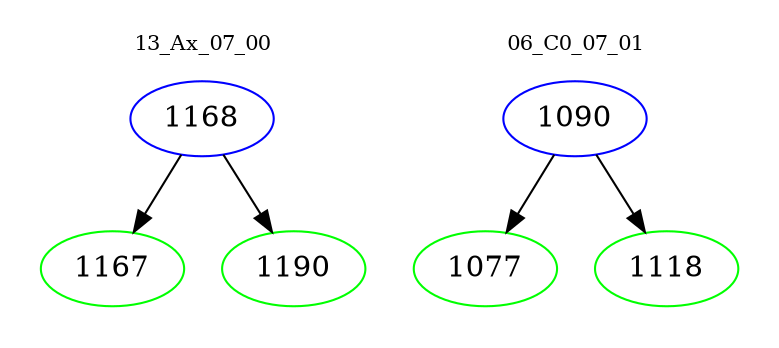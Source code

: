 digraph{
subgraph cluster_0 {
color = white
label = "13_Ax_07_00";
fontsize=10;
T0_1168 [label="1168", color="blue"]
T0_1168 -> T0_1167 [color="black"]
T0_1167 [label="1167", color="green"]
T0_1168 -> T0_1190 [color="black"]
T0_1190 [label="1190", color="green"]
}
subgraph cluster_1 {
color = white
label = "06_C0_07_01";
fontsize=10;
T1_1090 [label="1090", color="blue"]
T1_1090 -> T1_1077 [color="black"]
T1_1077 [label="1077", color="green"]
T1_1090 -> T1_1118 [color="black"]
T1_1118 [label="1118", color="green"]
}
}
